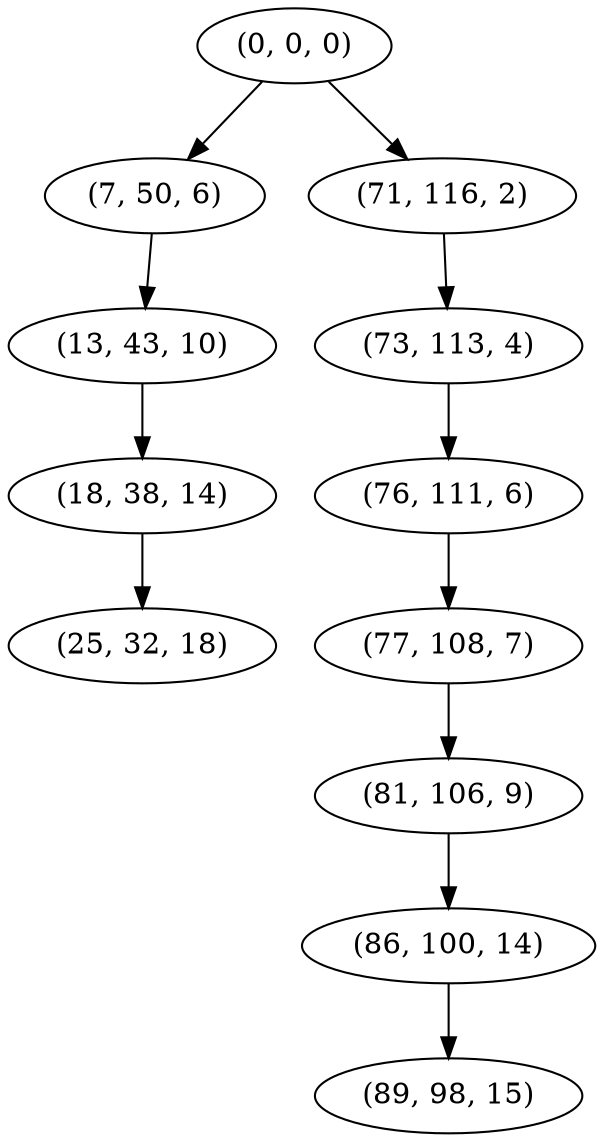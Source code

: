 digraph tree {
    "(0, 0, 0)";
    "(7, 50, 6)";
    "(13, 43, 10)";
    "(18, 38, 14)";
    "(25, 32, 18)";
    "(71, 116, 2)";
    "(73, 113, 4)";
    "(76, 111, 6)";
    "(77, 108, 7)";
    "(81, 106, 9)";
    "(86, 100, 14)";
    "(89, 98, 15)";
    "(0, 0, 0)" -> "(7, 50, 6)";
    "(0, 0, 0)" -> "(71, 116, 2)";
    "(7, 50, 6)" -> "(13, 43, 10)";
    "(13, 43, 10)" -> "(18, 38, 14)";
    "(18, 38, 14)" -> "(25, 32, 18)";
    "(71, 116, 2)" -> "(73, 113, 4)";
    "(73, 113, 4)" -> "(76, 111, 6)";
    "(76, 111, 6)" -> "(77, 108, 7)";
    "(77, 108, 7)" -> "(81, 106, 9)";
    "(81, 106, 9)" -> "(86, 100, 14)";
    "(86, 100, 14)" -> "(89, 98, 15)";
}
